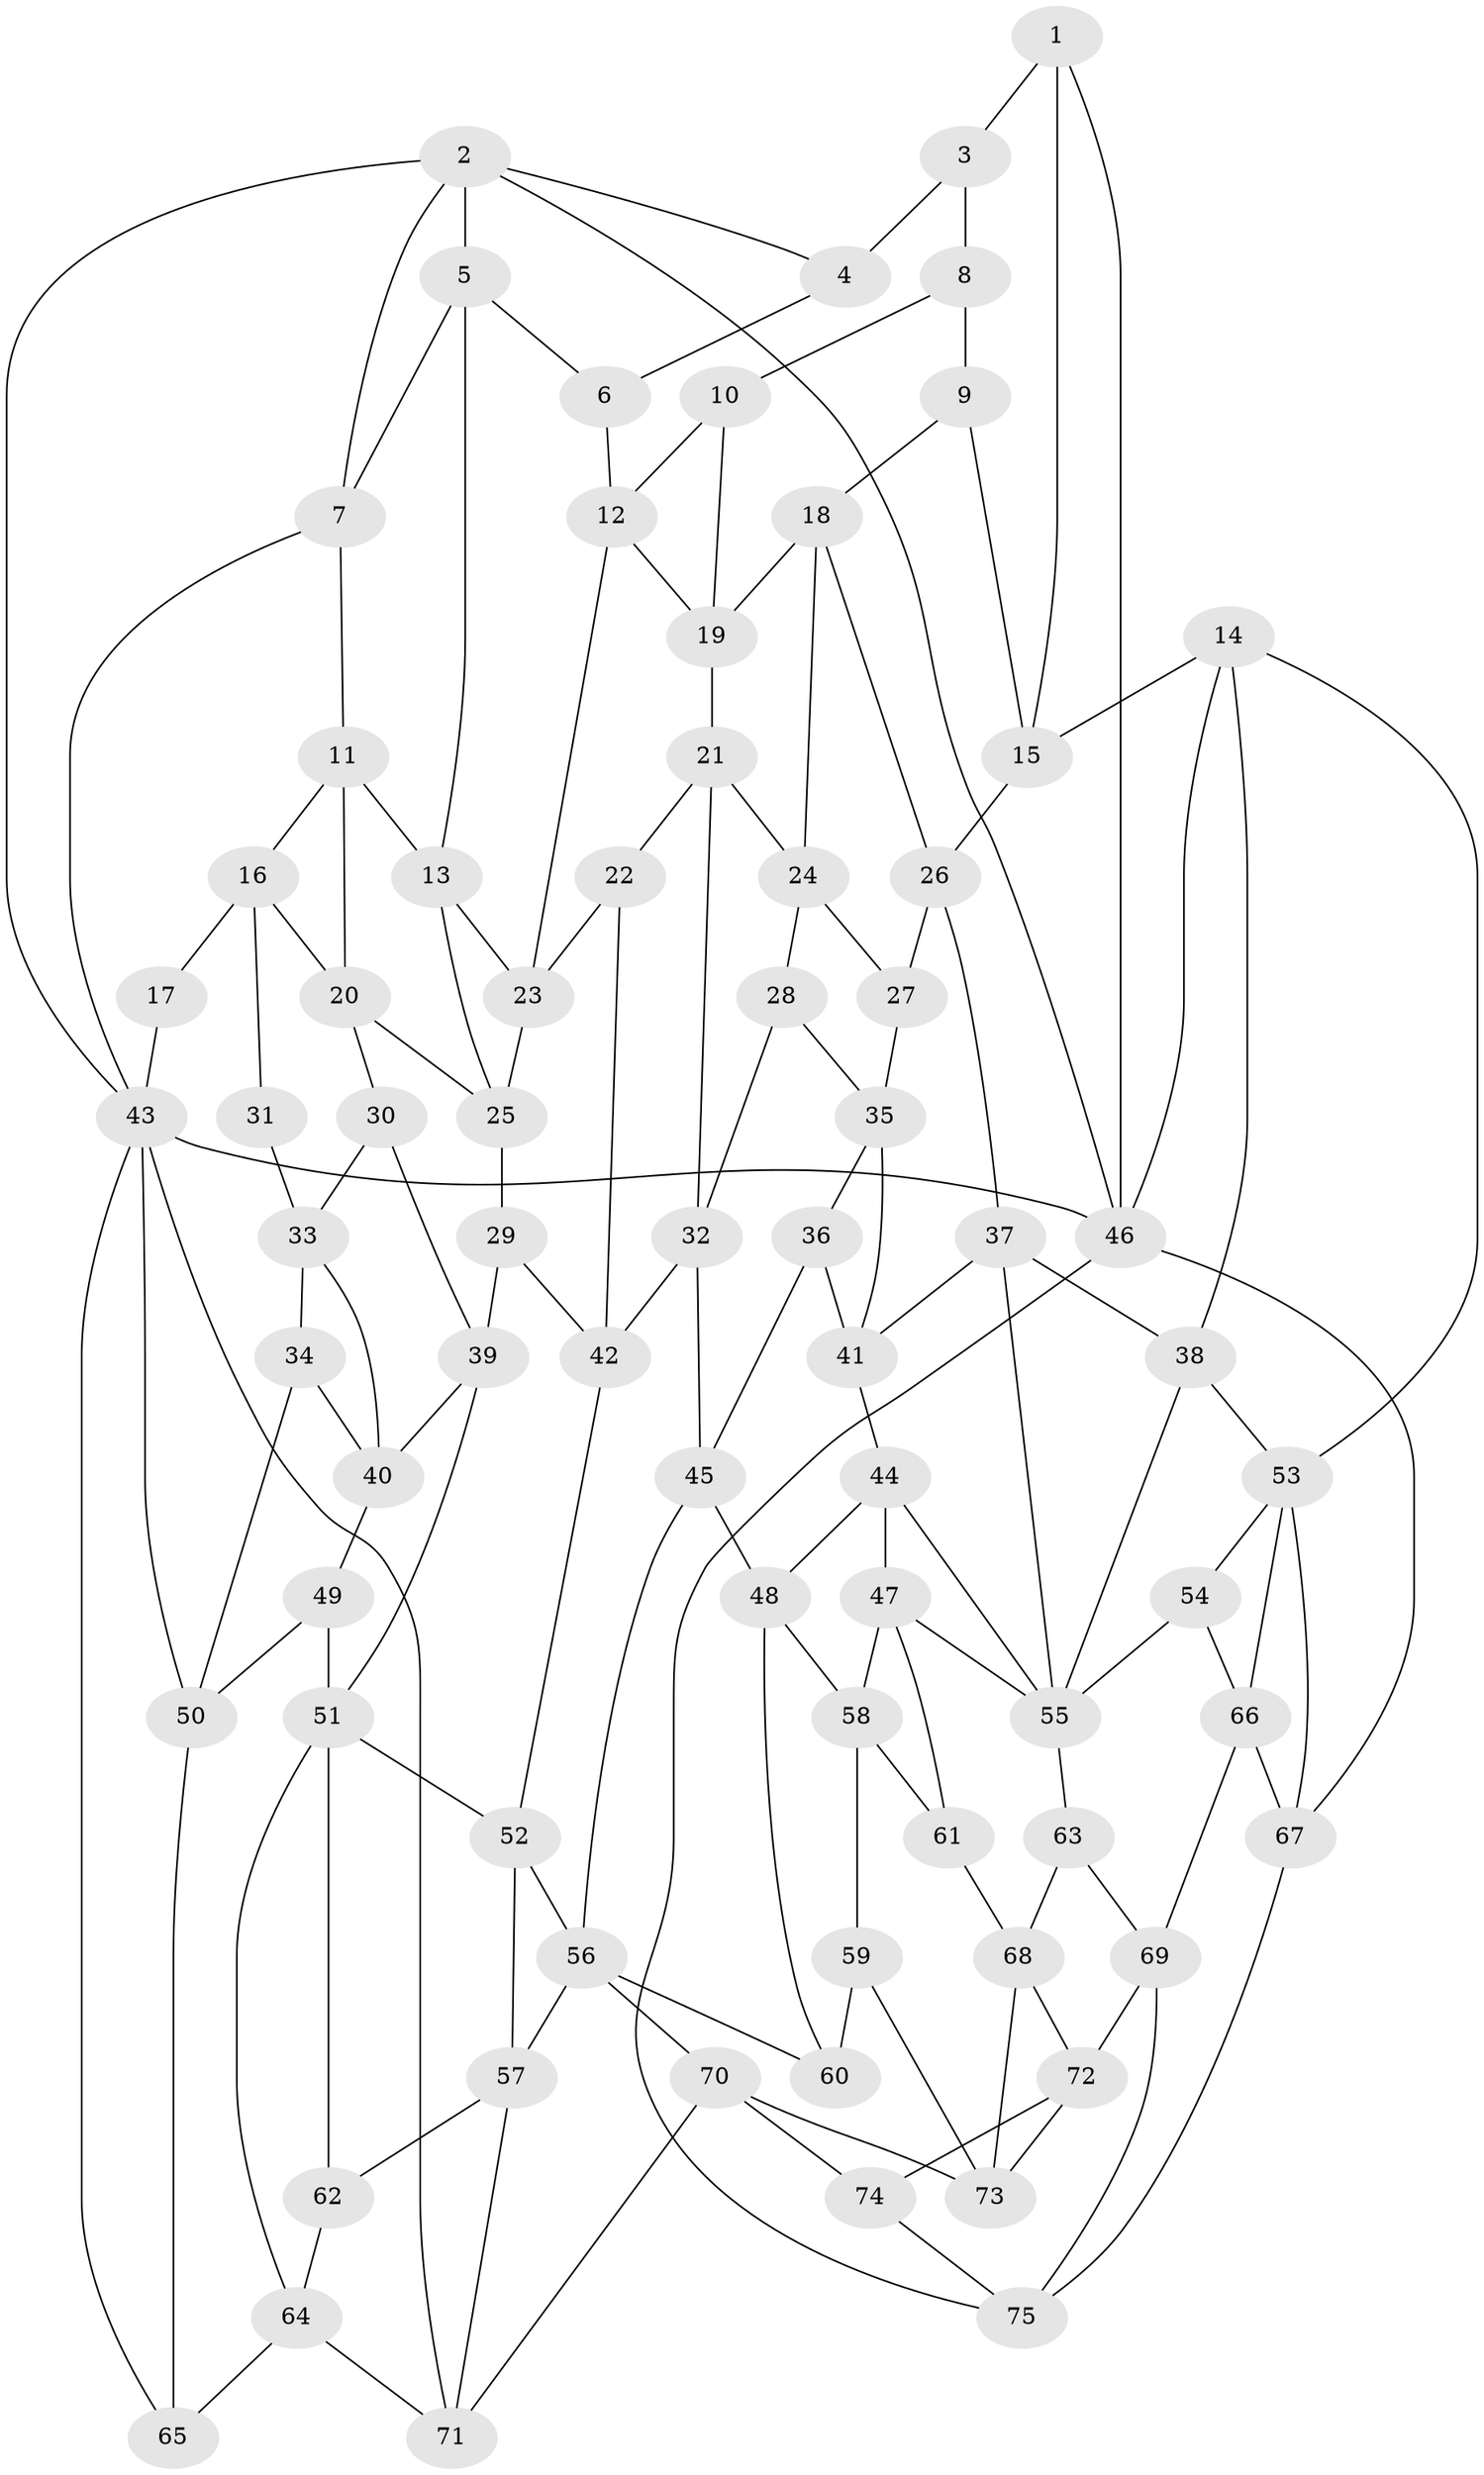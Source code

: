 // original degree distribution, {4: 0.2214765100671141, 5: 0.5436241610738255, 3: 0.020134228187919462, 6: 0.21476510067114093}
// Generated by graph-tools (version 1.1) at 2025/51/03/09/25 03:51:10]
// undirected, 75 vertices, 142 edges
graph export_dot {
graph [start="1"]
  node [color=gray90,style=filled];
  1;
  2;
  3;
  4;
  5;
  6;
  7;
  8;
  9;
  10;
  11;
  12;
  13;
  14;
  15;
  16;
  17;
  18;
  19;
  20;
  21;
  22;
  23;
  24;
  25;
  26;
  27;
  28;
  29;
  30;
  31;
  32;
  33;
  34;
  35;
  36;
  37;
  38;
  39;
  40;
  41;
  42;
  43;
  44;
  45;
  46;
  47;
  48;
  49;
  50;
  51;
  52;
  53;
  54;
  55;
  56;
  57;
  58;
  59;
  60;
  61;
  62;
  63;
  64;
  65;
  66;
  67;
  68;
  69;
  70;
  71;
  72;
  73;
  74;
  75;
  1 -- 3 [weight=1.0];
  1 -- 15 [weight=1.0];
  1 -- 46 [weight=1.0];
  2 -- 4 [weight=1.0];
  2 -- 5 [weight=1.0];
  2 -- 7 [weight=1.0];
  2 -- 43 [weight=1.0];
  2 -- 46 [weight=1.0];
  3 -- 4 [weight=1.0];
  3 -- 8 [weight=1.0];
  4 -- 6 [weight=1.0];
  5 -- 6 [weight=1.0];
  5 -- 7 [weight=1.0];
  5 -- 13 [weight=1.0];
  6 -- 12 [weight=1.0];
  7 -- 11 [weight=1.0];
  7 -- 43 [weight=1.0];
  8 -- 9 [weight=1.0];
  8 -- 10 [weight=1.0];
  9 -- 15 [weight=1.0];
  9 -- 18 [weight=1.0];
  10 -- 12 [weight=1.0];
  10 -- 19 [weight=1.0];
  11 -- 13 [weight=1.0];
  11 -- 16 [weight=1.0];
  11 -- 20 [weight=1.0];
  12 -- 19 [weight=1.0];
  12 -- 23 [weight=1.0];
  13 -- 23 [weight=1.0];
  13 -- 25 [weight=1.0];
  14 -- 15 [weight=1.0];
  14 -- 38 [weight=1.0];
  14 -- 46 [weight=1.0];
  14 -- 53 [weight=1.0];
  15 -- 26 [weight=1.0];
  16 -- 17 [weight=1.0];
  16 -- 20 [weight=1.0];
  16 -- 31 [weight=1.0];
  17 -- 43 [weight=2.0];
  18 -- 19 [weight=1.0];
  18 -- 24 [weight=1.0];
  18 -- 26 [weight=1.0];
  19 -- 21 [weight=1.0];
  20 -- 25 [weight=1.0];
  20 -- 30 [weight=1.0];
  21 -- 22 [weight=1.0];
  21 -- 24 [weight=1.0];
  21 -- 32 [weight=1.0];
  22 -- 23 [weight=1.0];
  22 -- 42 [weight=1.0];
  23 -- 25 [weight=1.0];
  24 -- 27 [weight=1.0];
  24 -- 28 [weight=1.0];
  25 -- 29 [weight=1.0];
  26 -- 27 [weight=1.0];
  26 -- 37 [weight=1.0];
  27 -- 35 [weight=1.0];
  28 -- 32 [weight=1.0];
  28 -- 35 [weight=1.0];
  29 -- 39 [weight=1.0];
  29 -- 42 [weight=1.0];
  30 -- 33 [weight=1.0];
  30 -- 39 [weight=1.0];
  31 -- 33 [weight=1.0];
  32 -- 42 [weight=1.0];
  32 -- 45 [weight=1.0];
  33 -- 34 [weight=1.0];
  33 -- 40 [weight=1.0];
  34 -- 40 [weight=1.0];
  34 -- 50 [weight=1.0];
  35 -- 36 [weight=1.0];
  35 -- 41 [weight=1.0];
  36 -- 41 [weight=1.0];
  36 -- 45 [weight=1.0];
  37 -- 38 [weight=1.0];
  37 -- 41 [weight=1.0];
  37 -- 55 [weight=1.0];
  38 -- 53 [weight=1.0];
  38 -- 55 [weight=1.0];
  39 -- 40 [weight=1.0];
  39 -- 51 [weight=1.0];
  40 -- 49 [weight=1.0];
  41 -- 44 [weight=1.0];
  42 -- 52 [weight=1.0];
  43 -- 46 [weight=1.0];
  43 -- 50 [weight=1.0];
  43 -- 65 [weight=1.0];
  43 -- 71 [weight=1.0];
  44 -- 47 [weight=1.0];
  44 -- 48 [weight=1.0];
  44 -- 55 [weight=1.0];
  45 -- 48 [weight=1.0];
  45 -- 56 [weight=1.0];
  46 -- 67 [weight=1.0];
  46 -- 75 [weight=1.0];
  47 -- 55 [weight=1.0];
  47 -- 58 [weight=1.0];
  47 -- 61 [weight=1.0];
  48 -- 58 [weight=1.0];
  48 -- 60 [weight=1.0];
  49 -- 50 [weight=1.0];
  49 -- 51 [weight=1.0];
  50 -- 65 [weight=1.0];
  51 -- 52 [weight=1.0];
  51 -- 62 [weight=2.0];
  51 -- 64 [weight=1.0];
  52 -- 56 [weight=1.0];
  52 -- 57 [weight=1.0];
  53 -- 54 [weight=1.0];
  53 -- 66 [weight=1.0];
  53 -- 67 [weight=1.0];
  54 -- 55 [weight=1.0];
  54 -- 66 [weight=1.0];
  55 -- 63 [weight=1.0];
  56 -- 57 [weight=1.0];
  56 -- 60 [weight=2.0];
  56 -- 70 [weight=1.0];
  57 -- 62 [weight=1.0];
  57 -- 71 [weight=1.0];
  58 -- 59 [weight=1.0];
  58 -- 61 [weight=1.0];
  59 -- 60 [weight=1.0];
  59 -- 73 [weight=1.0];
  61 -- 68 [weight=1.0];
  62 -- 64 [weight=1.0];
  63 -- 68 [weight=1.0];
  63 -- 69 [weight=1.0];
  64 -- 65 [weight=1.0];
  64 -- 71 [weight=1.0];
  66 -- 67 [weight=1.0];
  66 -- 69 [weight=1.0];
  67 -- 75 [weight=1.0];
  68 -- 72 [weight=1.0];
  68 -- 73 [weight=1.0];
  69 -- 72 [weight=1.0];
  69 -- 75 [weight=1.0];
  70 -- 71 [weight=1.0];
  70 -- 73 [weight=1.0];
  70 -- 74 [weight=1.0];
  72 -- 73 [weight=1.0];
  72 -- 74 [weight=1.0];
  74 -- 75 [weight=1.0];
}
